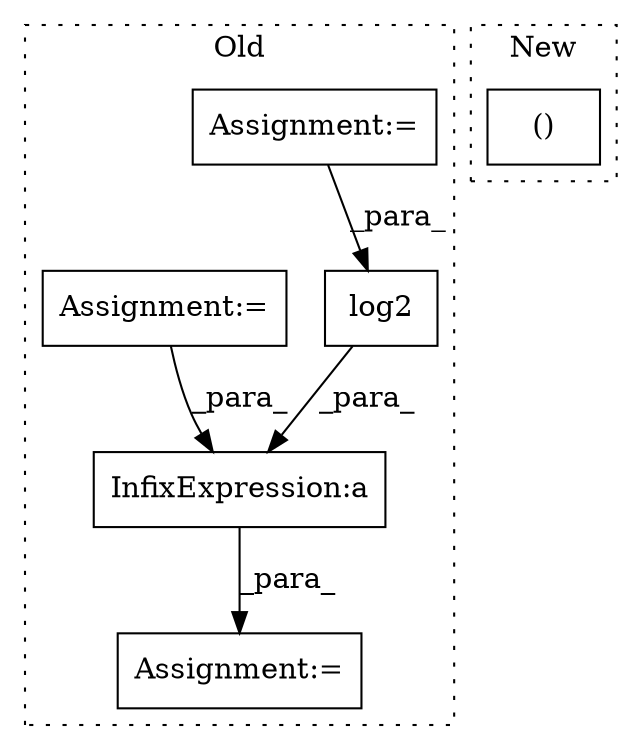 digraph G {
subgraph cluster0 {
1 [label="log2" a="32" s="2773,2790" l="5,1" shape="box"];
3 [label="Assignment:=" a="7" s="2748" l="1" shape="box"];
4 [label="InfixExpression:a" a="27" s="2764" l="3" shape="box"];
5 [label="Assignment:=" a="7" s="2532" l="1" shape="box"];
6 [label="Assignment:=" a="7" s="2444" l="1" shape="box"];
label = "Old";
style="dotted";
}
subgraph cluster1 {
2 [label="()" a="106" s="3108" l="79" shape="box"];
label = "New";
style="dotted";
}
1 -> 4 [label="_para_"];
4 -> 3 [label="_para_"];
5 -> 1 [label="_para_"];
6 -> 4 [label="_para_"];
}